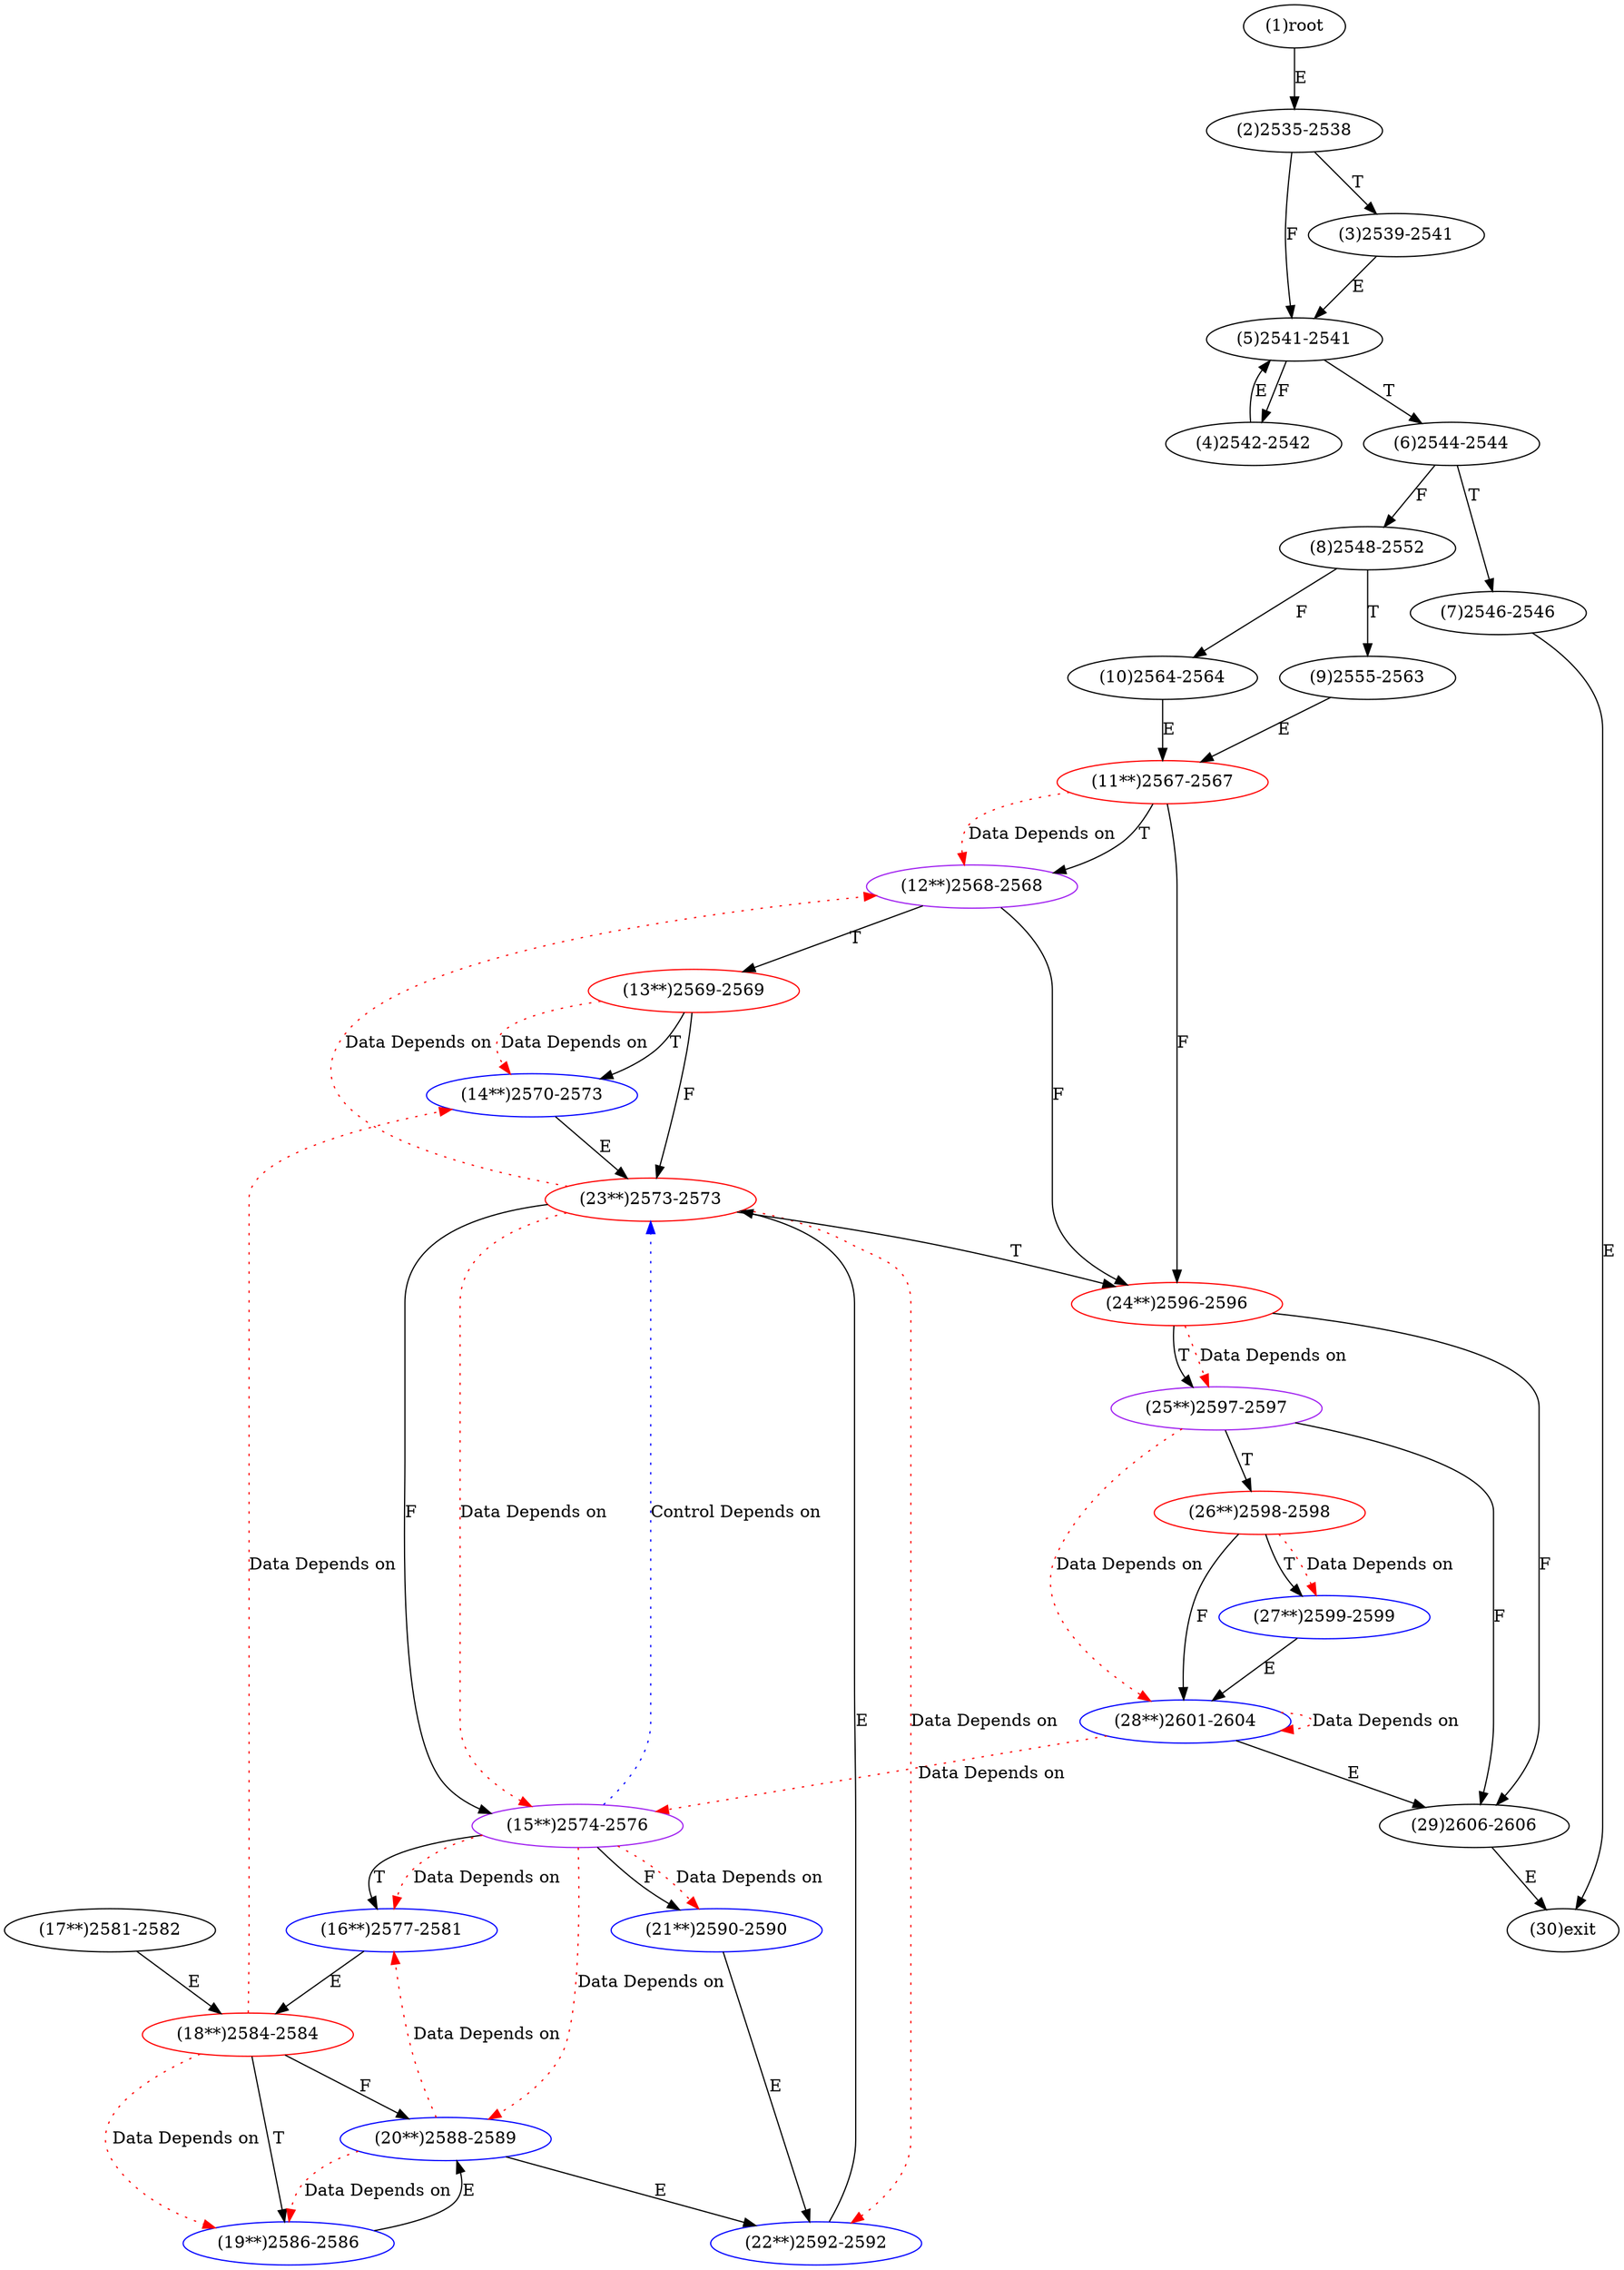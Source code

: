 digraph "" { 
1[ label="(1)root"];
2[ label="(2)2535-2538"];
3[ label="(3)2539-2541"];
4[ label="(4)2542-2542"];
5[ label="(5)2541-2541"];
6[ label="(6)2544-2544"];
7[ label="(7)2546-2546"];
8[ label="(8)2548-2552"];
9[ label="(9)2555-2563"];
10[ label="(10)2564-2564"];
11[ label="(11**)2567-2567",color=red];
12[ label="(12**)2568-2568",color=purple];
13[ label="(13**)2569-2569",color=red];
14[ label="(14**)2570-2573",color=blue];
15[ label="(15**)2574-2576",color=purple];
17[ label="(17**)2581-2582"];
16[ label="(16**)2577-2581",color=blue];
19[ label="(19**)2586-2586",color=blue];
18[ label="(18**)2584-2584",color=red];
21[ label="(21**)2590-2590",color=blue];
20[ label="(20**)2588-2589",color=blue];
23[ label="(23**)2573-2573",color=red];
22[ label="(22**)2592-2592",color=blue];
25[ label="(25**)2597-2597",color=purple];
24[ label="(24**)2596-2596",color=red];
27[ label="(27**)2599-2599",color=blue];
26[ label="(26**)2598-2598",color=red];
29[ label="(29)2606-2606"];
28[ label="(28**)2601-2604",color=blue];
30[ label="(30)exit"];
1->2[ label="E"];
2->5[ label="F"];
2->3[ label="T"];
3->5[ label="E"];
4->5[ label="E"];
5->4[ label="F"];
5->6[ label="T"];
6->8[ label="F"];
6->7[ label="T"];
7->30[ label="E"];
8->10[ label="F"];
8->9[ label="T"];
9->11[ label="E"];
10->11[ label="E"];
11->24[ label="F"];
11->12[ label="T"];
12->24[ label="F"];
12->13[ label="T"];
13->23[ label="F"];
13->14[ label="T"];
14->23[ label="E"];
15->21[ label="F"];
15->16[ label="T"];
16->18[ label="E"];
17->18[ label="E"];
18->20[ label="F"];
18->19[ label="T"];
19->20[ label="E"];
20->22[ label="E"];
21->22[ label="E"];
22->23[ label="E"];
23->15[ label="F"];
23->24[ label="T"];
24->29[ label="F"];
24->25[ label="T"];
25->29[ label="F"];
25->26[ label="T"];
26->28[ label="F"];
26->27[ label="T"];
27->28[ label="E"];
28->29[ label="E"];
29->30[ label="E"];
11->12[ color="red" label="Data Depends on" style = dotted ];
13->14[ color="red" label="Data Depends on" style = dotted ];
15->23[ color="blue" label="Control Depends on" style = dotted ];
15->20[ color="red" label="Data Depends on" style = dotted ];
15->21[ color="red" label="Data Depends on" style = dotted ];
15->16[ color="red" label="Data Depends on" style = dotted ];
18->19[ color="red" label="Data Depends on" style = dotted ];
18->14[ color="red" label="Data Depends on" style = dotted ];
20->16[ color="red" label="Data Depends on" style = dotted ];
20->19[ color="red" label="Data Depends on" style = dotted ];
23->22[ color="red" label="Data Depends on" style = dotted ];
23->15[ color="red" label="Data Depends on" style = dotted ];
23->12[ color="red" label="Data Depends on" style = dotted ];
25->28[ color="red" label="Data Depends on" style = dotted ];
24->25[ color="red" label="Data Depends on" style = dotted ];
26->27[ color="red" label="Data Depends on" style = dotted ];
28->28[ color="red" label="Data Depends on" style = dotted ];
28->15[ color="red" label="Data Depends on" style = dotted ];
}